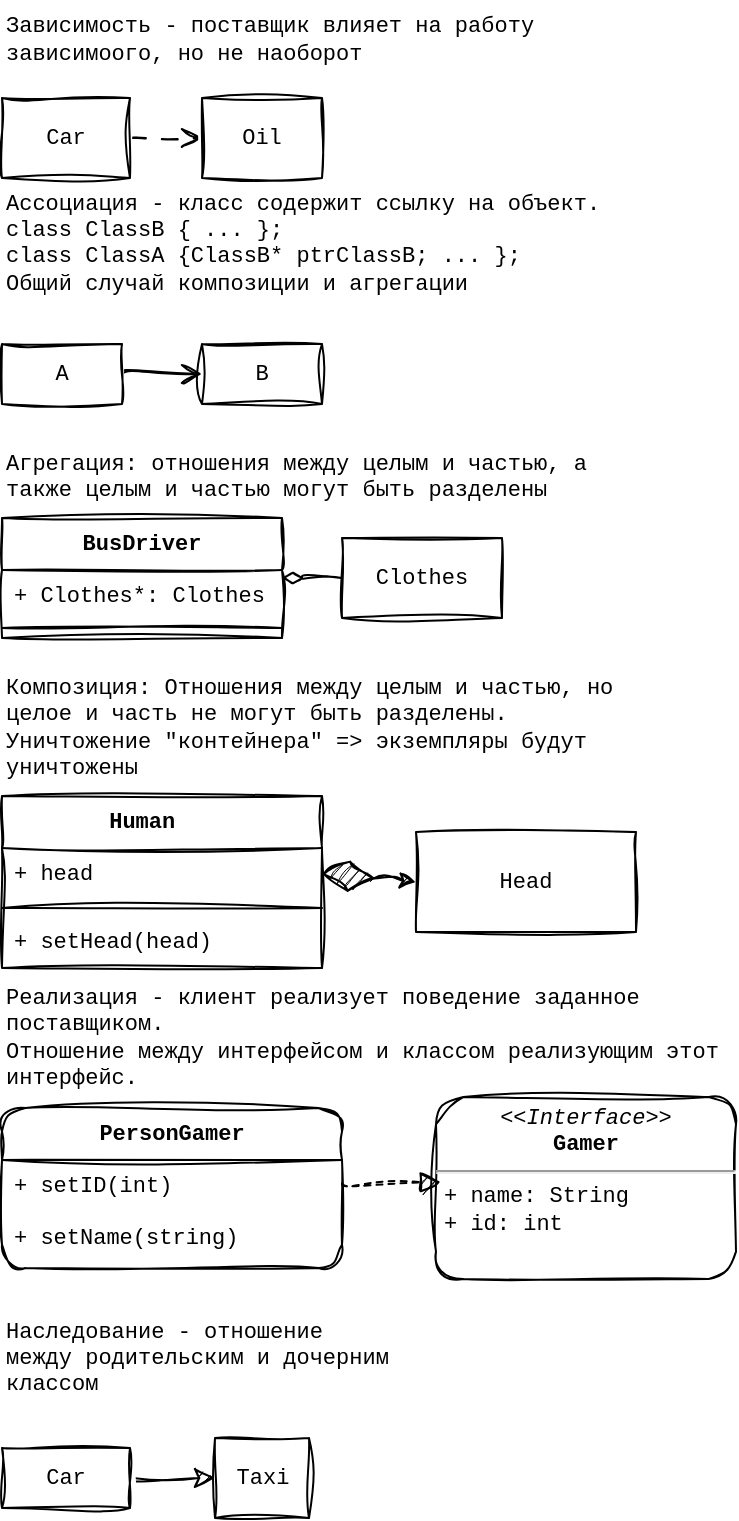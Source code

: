 <mxfile version="22.0.5" type="github">
  <diagram name="Page-1" id="KniYVvXjkBFUdyHRl0df">
    <mxGraphModel dx="2647" dy="2149" grid="1" gridSize="10" guides="1" tooltips="1" connect="1" arrows="1" fold="1" page="1" pageScale="1" pageWidth="827" pageHeight="1169" math="0" shadow="0">
      <root>
        <mxCell id="0" />
        <mxCell id="1" parent="0" />
        <mxCell id="mzNYeFfV8IgYRgjsqz8I-4" value="&lt;div style=&quot;font-size: 11px;&quot;&gt;Реализация - клиент реализует поведение заданное поставщиком.&lt;/div&gt;&lt;div style=&quot;font-size: 11px;&quot;&gt;Отношение между интерфейсом и классом реализующим этот интерфейс.&lt;/div&gt;" style="text;strokeColor=none;fillColor=none;html=1;align=left;verticalAlign=middle;whiteSpace=wrap;rounded=1;fontSize=11;sketch=1;curveFitting=1;jiggle=2;labelBackgroundColor=none;fontFamily=Courier New;swimlaneLine=1;shadow=0;fontColor=default;" parent="1" vertex="1">
          <mxGeometry x="-1654" y="-675" width="367" height="69" as="geometry" />
        </mxCell>
        <mxCell id="mzNYeFfV8IgYRgjsqz8I-6" value="PersonGamer" style="swimlane;fontStyle=1;align=center;verticalAlign=top;childLayout=stackLayout;horizontal=1;startSize=26;horizontalStack=0;resizeParent=1;resizeParentMax=0;resizeLast=0;collapsible=1;marginBottom=0;whiteSpace=wrap;html=1;fontSize=11;rounded=1;sketch=1;curveFitting=1;jiggle=2;labelBackgroundColor=none;fontFamily=Courier New;swimlaneLine=1;shadow=0;fontColor=default;" parent="1" vertex="1">
          <mxGeometry x="-1654" y="-605" width="170" height="80" as="geometry" />
        </mxCell>
        <mxCell id="mzNYeFfV8IgYRgjsqz8I-11" value="+ setID(int)" style="text;strokeColor=none;fillColor=none;align=left;verticalAlign=top;spacingLeft=4;spacingRight=4;overflow=hidden;rotatable=0;points=[[0,0.5],[1,0.5]];portConstraint=eastwest;whiteSpace=wrap;html=1;fontSize=11;rounded=1;sketch=1;curveFitting=1;jiggle=2;labelBackgroundColor=none;fontFamily=Courier New;swimlaneLine=1;shadow=0;fontColor=default;" parent="mzNYeFfV8IgYRgjsqz8I-6" vertex="1">
          <mxGeometry y="26" width="170" height="26" as="geometry" />
        </mxCell>
        <mxCell id="mzNYeFfV8IgYRgjsqz8I-9" value="+ setName(string)" style="text;strokeColor=none;fillColor=none;align=left;verticalAlign=top;spacingLeft=4;spacingRight=4;overflow=hidden;rotatable=0;points=[[0,0.5],[1,0.5]];portConstraint=eastwest;whiteSpace=wrap;html=1;fontSize=11;rounded=1;sketch=1;curveFitting=1;jiggle=2;labelBackgroundColor=none;fontFamily=Courier New;swimlaneLine=1;shadow=0;fontColor=default;" parent="mzNYeFfV8IgYRgjsqz8I-6" vertex="1">
          <mxGeometry y="52" width="170" height="28" as="geometry" />
        </mxCell>
        <mxCell id="mzNYeFfV8IgYRgjsqz8I-10" value="&lt;p style=&quot;margin: 4px 0px 0px; text-align: center; font-size: 11px;&quot;&gt;&lt;i style=&quot;font-size: 11px;&quot;&gt;&amp;lt;&amp;lt;Interface&amp;gt;&amp;gt;&lt;/i&gt;&lt;br style=&quot;font-size: 11px;&quot;&gt;&lt;b style=&quot;font-size: 11px;&quot;&gt;Gamer&lt;/b&gt;&lt;br style=&quot;font-size: 11px;&quot;&gt;&lt;/p&gt;&lt;hr style=&quot;font-size: 11px;&quot;&gt;&lt;p style=&quot;margin: 0px 0px 0px 4px; font-size: 11px;&quot;&gt;+ name: String&lt;br style=&quot;font-size: 11px;&quot;&gt;+ id: int&lt;/p&gt;" style="verticalAlign=top;align=left;overflow=fill;fontSize=11;fontFamily=Courier New;html=1;whiteSpace=wrap;rounded=1;sketch=1;curveFitting=1;jiggle=2;labelBackgroundColor=none;swimlaneLine=1;shadow=0;fontColor=default;" parent="1" vertex="1">
          <mxGeometry x="-1437" y="-610.5" width="150" height="91" as="geometry" />
        </mxCell>
        <mxCell id="AALjy2iVQTmJkf8dyK00-16" value="Композиция: Отношения между целым и частью, но целое и часть не могут быть разделены. Уничтожение &quot;контейнера&quot; =&amp;gt; экземпляры будут уничтожены" style="text;strokeColor=none;fillColor=none;html=1;align=left;verticalAlign=middle;whiteSpace=wrap;rounded=0;fontSize=11;fontFamily=Courier New;swimlaneLine=1;sketch=1;curveFitting=1;jiggle=2;shadow=0;fontColor=default;labelBackgroundColor=none;" parent="1" vertex="1">
          <mxGeometry x="-1654" y="-830" width="317" height="69" as="geometry" />
        </mxCell>
        <mxCell id="AALjy2iVQTmJkf8dyK00-17" value="Human&lt;span style=&quot;white-space: pre; font-size: 11px;&quot;&gt;&#x9;&lt;br style=&quot;font-size: 11px;&quot;&gt;&lt;br style=&quot;font-size: 11px;&quot;&gt;&lt;/span&gt;" style="swimlane;fontStyle=1;align=center;verticalAlign=top;childLayout=stackLayout;horizontal=1;startSize=26;horizontalStack=0;resizeParent=1;resizeParentMax=0;resizeLast=0;collapsible=1;marginBottom=0;whiteSpace=wrap;html=1;sketch=1;hachureGap=4;jiggle=2;curveFitting=1;fontFamily=Courier New;fontSize=11;swimlaneLine=1;shadow=0;fontColor=default;labelBackgroundColor=none;" parent="1" vertex="1">
          <mxGeometry x="-1654" y="-761" width="160" height="86" as="geometry" />
        </mxCell>
        <mxCell id="AALjy2iVQTmJkf8dyK00-18" value="+ head" style="text;strokeColor=none;fillColor=none;align=left;verticalAlign=top;spacingLeft=4;spacingRight=4;overflow=hidden;rotatable=0;points=[[0,0.5],[1,0.5]];portConstraint=eastwest;whiteSpace=wrap;html=1;fontSize=11;fontFamily=Courier New;shadow=0;sketch=1;curveFitting=1;jiggle=2;swimlaneLine=1;fontColor=default;labelBackgroundColor=none;" parent="AALjy2iVQTmJkf8dyK00-17" vertex="1">
          <mxGeometry y="26" width="160" height="26" as="geometry" />
        </mxCell>
        <mxCell id="AALjy2iVQTmJkf8dyK00-19" value="" style="line;strokeWidth=1;fillColor=none;align=left;verticalAlign=middle;spacingTop=-1;spacingLeft=3;spacingRight=3;rotatable=0;labelPosition=right;points=[];portConstraint=eastwest;strokeColor=inherit;sketch=1;hachureGap=4;jiggle=2;curveFitting=1;fontFamily=Courier New;fontSize=11;swimlaneLine=1;shadow=0;fontColor=default;labelBackgroundColor=none;" parent="AALjy2iVQTmJkf8dyK00-17" vertex="1">
          <mxGeometry y="52" width="160" height="8" as="geometry" />
        </mxCell>
        <mxCell id="AALjy2iVQTmJkf8dyK00-20" value="+ setHead(head)" style="text;strokeColor=none;fillColor=none;align=left;verticalAlign=top;spacingLeft=4;spacingRight=4;overflow=hidden;rotatable=0;points=[[0,0.5],[1,0.5]];portConstraint=eastwest;whiteSpace=wrap;html=1;fontSize=11;fontFamily=Courier New;swimlaneLine=1;sketch=1;curveFitting=1;jiggle=2;shadow=0;fontColor=default;labelBackgroundColor=none;" parent="AALjy2iVQTmJkf8dyK00-17" vertex="1">
          <mxGeometry y="60" width="160" height="26" as="geometry" />
        </mxCell>
        <mxCell id="AALjy2iVQTmJkf8dyK00-21" value="Head" style="html=1;whiteSpace=wrap;sketch=1;hachureGap=4;jiggle=2;curveFitting=1;fontFamily=Courier New;fontSize=11;swimlaneLine=1;shadow=0;fontColor=default;labelBackgroundColor=none;" parent="1" vertex="1">
          <mxGeometry x="-1447" y="-743" width="110" height="50" as="geometry" />
        </mxCell>
        <mxCell id="AALjy2iVQTmJkf8dyK00-22" value="" style="endArrow=diamondThin;endFill=1;endSize=24;html=1;rounded=0;sketch=1;hachureGap=4;jiggle=2;curveFitting=1;fontFamily=Courier New;fontSize=11;curved=1;exitX=0;exitY=0.5;exitDx=0;exitDy=0;entryX=1;entryY=0.5;entryDx=0;entryDy=0;startArrow=classic;startFill=1;swimlaneLine=1;shadow=0;fontColor=default;labelBackgroundColor=none;" parent="1" source="AALjy2iVQTmJkf8dyK00-21" target="AALjy2iVQTmJkf8dyK00-18" edge="1">
          <mxGeometry width="160" relative="1" as="geometry">
            <mxPoint x="-1526" y="-791" as="sourcePoint" />
            <mxPoint x="-1486" y="-711" as="targetPoint" />
          </mxGeometry>
        </mxCell>
        <mxCell id="AALjy2iVQTmJkf8dyK00-27" value="Агрегация: отношения между целым и частью, а также целым и частью могут быть разделены" style="text;whiteSpace=wrap;fontSize=11;fontFamily=Courier New;swimlaneLine=1;sketch=1;curveFitting=1;jiggle=2;shadow=0;fontColor=default;labelBackgroundColor=none;" parent="1" vertex="1">
          <mxGeometry x="-1654" y="-940" width="327" height="50" as="geometry" />
        </mxCell>
        <mxCell id="AALjy2iVQTmJkf8dyK00-31" value="Ассоциация - класс содержит ссылку на объект. &#xa;class ClassB { ... };&#xa;class ClassA {ClassB* ptrClassB; ... };&#xa;Общий случай композиции и агрегации&#xa;&#xa;" style="text;whiteSpace=wrap;fontSize=11;fontFamily=Courier New;swimlaneLine=1;sketch=1;curveFitting=1;jiggle=2;shadow=0;fontColor=default;labelBackgroundColor=none;" parent="1" vertex="1">
          <mxGeometry x="-1654" y="-1070" width="317" height="90" as="geometry" />
        </mxCell>
        <mxCell id="AALjy2iVQTmJkf8dyK00-36" style="edgeStyle=none;curved=1;rounded=0;sketch=1;hachureGap=4;jiggle=2;curveFitting=1;orthogonalLoop=1;jettySize=auto;html=1;entryX=0;entryY=0.5;entryDx=0;entryDy=0;fontFamily=Courier New;fontSize=11;startSize=8;endSize=8;endArrow=open;endFill=0;swimlaneLine=1;shadow=0;fontColor=default;labelBackgroundColor=none;" parent="1" source="AALjy2iVQTmJkf8dyK00-32" target="AALjy2iVQTmJkf8dyK00-33" edge="1">
          <mxGeometry relative="1" as="geometry" />
        </mxCell>
        <mxCell id="AALjy2iVQTmJkf8dyK00-32" value="A" style="html=1;whiteSpace=wrap;sketch=1;hachureGap=4;jiggle=2;curveFitting=1;fontFamily=Courier New;fontSize=11;swimlaneLine=1;shadow=0;fontColor=default;labelBackgroundColor=none;" parent="1" vertex="1">
          <mxGeometry x="-1654" y="-987" width="60" height="30" as="geometry" />
        </mxCell>
        <mxCell id="AALjy2iVQTmJkf8dyK00-33" value="B" style="html=1;whiteSpace=wrap;sketch=1;hachureGap=4;jiggle=2;curveFitting=1;fontFamily=Courier New;fontSize=11;swimlaneLine=1;shadow=0;fontColor=default;labelBackgroundColor=none;" parent="1" vertex="1">
          <mxGeometry x="-1554" y="-987" width="60" height="30" as="geometry" />
        </mxCell>
        <mxCell id="AALjy2iVQTmJkf8dyK00-38" value="Clothes" style="html=1;whiteSpace=wrap;sketch=1;hachureGap=4;jiggle=2;curveFitting=1;fontFamily=Courier New;fontSize=11;swimlaneLine=1;shadow=0;fontColor=default;labelBackgroundColor=none;" parent="1" vertex="1">
          <mxGeometry x="-1484" y="-890" width="80" height="40" as="geometry" />
        </mxCell>
        <mxCell id="AALjy2iVQTmJkf8dyK00-41" value="&lt;font style=&quot;font-size: 11px;&quot;&gt;Зависимость - поставщик влияет на работу зависимоого, но не наоборот&lt;/font&gt;" style="text;strokeColor=none;fillColor=none;html=1;align=left;verticalAlign=middle;whiteSpace=wrap;rounded=0;fontSize=11;fontFamily=Courier New;swimlaneLine=1;sketch=1;curveFitting=1;jiggle=2;shadow=0;fontColor=default;labelBackgroundColor=none;" parent="1" vertex="1">
          <mxGeometry x="-1654" y="-1159" width="307" height="40" as="geometry" />
        </mxCell>
        <mxCell id="AALjy2iVQTmJkf8dyK00-44" style="sketch=1;hachureGap=4;jiggle=2;curveFitting=1;orthogonalLoop=1;jettySize=auto;html=1;fontFamily=Courier New;fontSize=11;startSize=8;endSize=8;dashed=1;dashPattern=8 8;endArrow=open;endFill=0;startArrow=none;startFill=0;rounded=0;swimlaneLine=1;shadow=0;fontColor=default;labelBackgroundColor=none;" parent="1" source="AALjy2iVQTmJkf8dyK00-42" target="AALjy2iVQTmJkf8dyK00-43" edge="1">
          <mxGeometry relative="1" as="geometry" />
        </mxCell>
        <mxCell id="AALjy2iVQTmJkf8dyK00-42" value="Car" style="html=1;whiteSpace=wrap;sketch=1;hachureGap=4;jiggle=2;curveFitting=1;fontFamily=Courier New;fontSize=11;swimlaneLine=1;shadow=0;fontColor=default;labelBackgroundColor=none;" parent="1" vertex="1">
          <mxGeometry x="-1654" y="-1110" width="64" height="40" as="geometry" />
        </mxCell>
        <mxCell id="AALjy2iVQTmJkf8dyK00-43" value="Oil" style="html=1;whiteSpace=wrap;sketch=1;hachureGap=4;jiggle=2;curveFitting=1;fontFamily=Courier New;fontSize=11;swimlaneLine=1;shadow=0;fontColor=default;labelBackgroundColor=none;" parent="1" vertex="1">
          <mxGeometry x="-1554" y="-1110" width="60" height="40" as="geometry" />
        </mxCell>
        <mxCell id="AALjy2iVQTmJkf8dyK00-46" value="&lt;div align=&quot;left&quot; style=&quot;font-size: 11px;&quot;&gt;&lt;font style=&quot;font-size: 11px;&quot;&gt;Наследование - отношение между родительским и дочерним классом&lt;/font&gt;&lt;/div&gt;" style="text;strokeColor=none;fillColor=none;html=1;align=left;verticalAlign=middle;whiteSpace=wrap;rounded=0;fontSize=11;fontFamily=Courier New;swimlaneLine=1;sketch=1;curveFitting=1;jiggle=2;shadow=0;fontColor=default;labelBackgroundColor=none;" parent="1" vertex="1">
          <mxGeometry x="-1654" y="-515" width="197" height="70" as="geometry" />
        </mxCell>
        <mxCell id="AALjy2iVQTmJkf8dyK00-49" style="edgeStyle=none;curved=1;rounded=0;sketch=1;hachureGap=4;jiggle=2;curveFitting=1;orthogonalLoop=1;jettySize=auto;html=1;entryX=0;entryY=0.5;entryDx=0;entryDy=0;fontFamily=Courier New;fontSize=11;startSize=8;endSize=8;endArrow=classic;endFill=1;swimlaneLine=1;shadow=0;fontColor=default;labelBackgroundColor=none;" parent="1" source="AALjy2iVQTmJkf8dyK00-47" target="AALjy2iVQTmJkf8dyK00-48" edge="1">
          <mxGeometry relative="1" as="geometry" />
        </mxCell>
        <mxCell id="AALjy2iVQTmJkf8dyK00-47" value="Car" style="html=1;whiteSpace=wrap;sketch=1;hachureGap=4;jiggle=2;curveFitting=1;fontFamily=Courier New;fontSize=11;swimlaneLine=1;shadow=0;fontColor=default;labelBackgroundColor=none;" parent="1" vertex="1">
          <mxGeometry x="-1654" y="-435" width="64" height="30" as="geometry" />
        </mxCell>
        <mxCell id="AALjy2iVQTmJkf8dyK00-48" value="Taxi" style="html=1;whiteSpace=wrap;sketch=1;hachureGap=4;jiggle=2;curveFitting=1;fontFamily=Courier New;fontSize=11;swimlaneLine=1;shadow=0;fontColor=default;labelBackgroundColor=none;" parent="1" vertex="1">
          <mxGeometry x="-1547.5" y="-440" width="47" height="40" as="geometry" />
        </mxCell>
        <mxCell id="4lhPUMysehMYBJ7O9rcl-5" style="edgeStyle=none;curved=1;rounded=0;sketch=1;hachureGap=4;jiggle=2;curveFitting=1;orthogonalLoop=1;jettySize=auto;html=1;entryX=0;entryY=0.5;entryDx=0;entryDy=0;fontFamily=Courier New;fontSize=16;startSize=8;endSize=8;startArrow=diamondThin;startFill=0;endArrow=none;endFill=0;swimlaneLine=1;shadow=0;fontColor=default;labelBackgroundColor=none;" edge="1" parent="1" source="4lhPUMysehMYBJ7O9rcl-1" target="AALjy2iVQTmJkf8dyK00-38">
          <mxGeometry relative="1" as="geometry" />
        </mxCell>
        <mxCell id="4lhPUMysehMYBJ7O9rcl-1" value="BusDriver" style="swimlane;fontStyle=1;align=center;verticalAlign=top;childLayout=stackLayout;horizontal=1;startSize=26;horizontalStack=0;resizeParent=1;resizeParentMax=0;resizeLast=0;collapsible=1;marginBottom=0;whiteSpace=wrap;html=1;sketch=1;hachureGap=4;jiggle=2;curveFitting=1;fontFamily=Courier New;fontSize=11;swimlaneLine=1;shadow=0;fontColor=default;labelBackgroundColor=none;" vertex="1" parent="1">
          <mxGeometry x="-1654" y="-900" width="140" height="60" as="geometry">
            <mxRectangle x="-1300" y="-916" width="180" height="66" as="alternateBounds" />
          </mxGeometry>
        </mxCell>
        <mxCell id="4lhPUMysehMYBJ7O9rcl-2" value="+ Clothes*: Clothes" style="text;strokeColor=none;fillColor=none;align=left;verticalAlign=top;spacingLeft=4;spacingRight=4;overflow=hidden;rotatable=0;points=[[0,0.5],[1,0.5]];portConstraint=eastwest;whiteSpace=wrap;html=1;fontSize=11;fontFamily=Courier New;swimlaneLine=1;sketch=1;curveFitting=1;jiggle=2;shadow=0;fontColor=default;labelBackgroundColor=none;" vertex="1" parent="4lhPUMysehMYBJ7O9rcl-1">
          <mxGeometry y="26" width="140" height="24" as="geometry" />
        </mxCell>
        <mxCell id="4lhPUMysehMYBJ7O9rcl-3" value="" style="line;strokeWidth=1;fillColor=none;align=left;verticalAlign=middle;spacingTop=-1;spacingLeft=3;spacingRight=3;rotatable=0;labelPosition=right;points=[];portConstraint=eastwest;strokeColor=inherit;sketch=1;hachureGap=4;jiggle=2;curveFitting=1;fontFamily=Courier New;fontSize=11;swimlaneLine=1;shadow=0;fontColor=default;labelBackgroundColor=none;" vertex="1" parent="4lhPUMysehMYBJ7O9rcl-1">
          <mxGeometry y="50" width="140" height="10" as="geometry" />
        </mxCell>
        <mxCell id="4lhPUMysehMYBJ7O9rcl-7" style="edgeStyle=none;curved=1;rounded=0;sketch=1;hachureGap=4;jiggle=2;curveFitting=1;orthogonalLoop=1;jettySize=auto;html=1;entryX=0.016;entryY=0.467;entryDx=0;entryDy=0;entryPerimeter=0;fontFamily=Architects Daughter;fontSource=https%3A%2F%2Ffonts.googleapis.com%2Fcss%3Ffamily%3DArchitects%2BDaughter;fontSize=16;dashed=1;endArrow=block;endFill=1;endSize=8;" edge="1" parent="1" source="mzNYeFfV8IgYRgjsqz8I-11" target="mzNYeFfV8IgYRgjsqz8I-10">
          <mxGeometry relative="1" as="geometry" />
        </mxCell>
      </root>
    </mxGraphModel>
  </diagram>
</mxfile>
